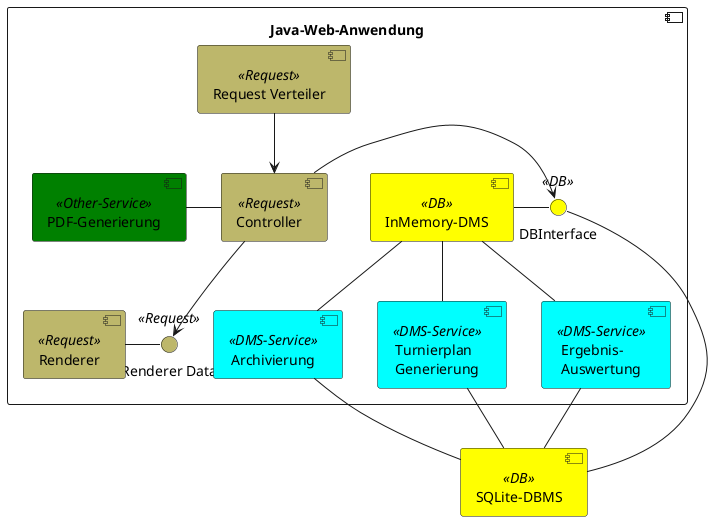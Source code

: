 @startuml

skinparam interface {
  backgroundColor<<Request>> DarkKhaki
  backgroundColor<<DB>> Yellow
}

skinparam component {
  backgroundColor<<Request>> DarkKhaki
  backgroundColor<<Other-Service>> Green
  backgroundColor<<DB>> Yellow
  backgroundColor<<DMS-Service>> Aqua
}

component Java-Web-Anwendung {

    interface "Renderer Data" as RD <<Request>>
    interface "DBInterface" as DB <<DB>>

    [Request Verteiler] as Rv <<Request>>
    [Controller] as Ctrl <<Request>>
    [InMemory-DMS] as IM <<DB>>
    [Renderer] <<Request>>
    [Turnierplan\nGenerierung] as TG <<DMS-Service>>
    [Ergebnis-\nAuswertung] as ERG <<DMS-Service>>
    [Archivierung] as ARC <<DMS-Service>>
    [PDF-Generierung] as PDF <<Other-Service>>

    PDF - Ctrl
    Rv --> Ctrl
    Ctrl -> DB
    DB - IM
    Ctrl --> RD
    [Renderer] - RD
    IM -- ARC
    IM -- TG
    IM -- ERG
}

component [SQLite-DBMS] as SQ <<DB>>
DB -- SQ
TG -- SQ
ARC -- SQ
ERG -- SQ

@enduml
